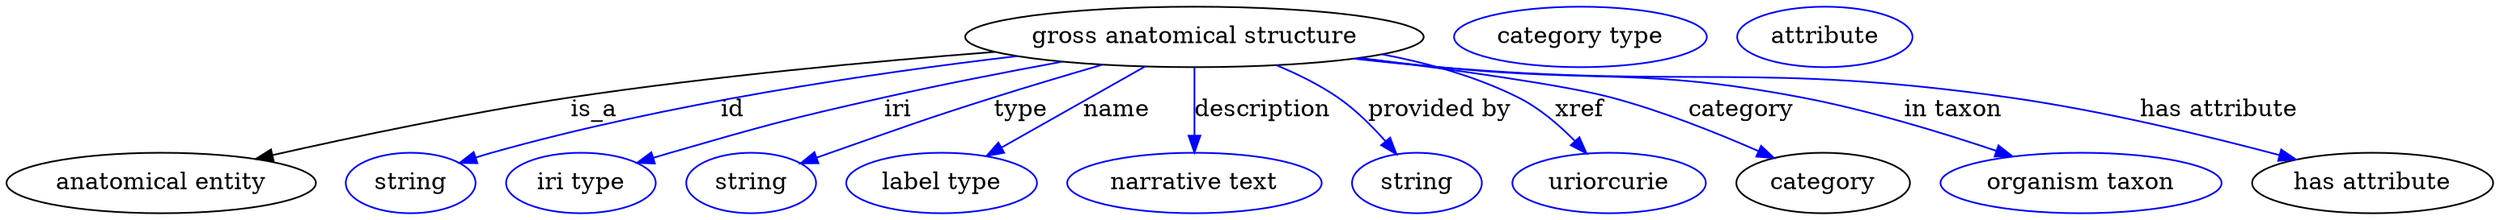 digraph {
	graph [bb="0,0,1475.1,123"];
	node [label="\N"];
	"gross anatomical structure"	[height=0.5,
		label="gross anatomical structure",
		pos="704.64,105",
		width=3.7733];
	"anatomical entity"	[height=0.5,
		pos="91.642,18",
		width=2.5456];
	"gross anatomical structure" -> "anatomical entity"	[label=is_a,
		lp="348.64,61.5",
		pos="e,147.8,32.362 586.35,96.1 513.52,90.421 418.39,81.54 334.64,69 274.27,59.96 206.26,45.604 157.58,34.589"];
	id	[color=blue,
		height=0.5,
		label=string,
		pos="239.64,18",
		width=1.0652];
	"gross anatomical structure" -> id	[color=blue,
		label=id,
		lp="430.64,61.5",
		pos="e,268.64,29.948 599.52,93.583 514.32,83.543 391.75,65.457 287.64,36 284.54,35.121 281.34,34.148 278.14,33.124",
		style=solid];
	iri	[color=blue,
		height=0.5,
		label="iri type",
		pos="340.64,18",
		width=1.2277];
	"gross anatomical structure" -> iri	[color=blue,
		label=iri,
		lp="528.64,61.5",
		pos="e,374.27,29.865 626.06,90.271 593.35,84.241 555.06,76.77 520.64,69 464.17,56.251 450.27,52.03 394.64,36 391.13,34.988 387.5,33.911 \
383.86,32.81",
		style=solid];
	type	[color=blue,
		height=0.5,
		label=string,
		pos="441.64,18",
		width=1.0652];
	"gross anatomical structure" -> type	[color=blue,
		label=type,
		lp="601.64,61.5",
		pos="e,470.94,29.697 649.99,88.447 629.73,82.542 606.58,75.638 585.64,69 542.23,55.239 531.61,51.079 488.64,36 485.96,35.057 483.19,34.077 \
480.4,33.084",
		style=solid];
	name	[color=blue,
		height=0.5,
		label="label type",
		pos="554.64,18",
		width=1.5707];
	"gross anatomical structure" -> name	[color=blue,
		label=name,
		lp="658.64,61.5",
		pos="e,581.33,34.123 675.36,87.409 650.96,73.58 616.11,53.831 590.12,39.104",
		style=solid];
	description	[color=blue,
		height=0.5,
		label="narrative text",
		pos="704.64,18",
		width=2.0943];
	"gross anatomical structure" -> description	[color=blue,
		label=description,
		lp="745.14,61.5",
		pos="e,704.64,36.175 704.64,86.799 704.64,75.163 704.64,59.548 704.64,46.237",
		style=solid];
	"provided by"	[color=blue,
		height=0.5,
		label=string,
		pos="836.64,18",
		width=1.0652];
	"gross anatomical structure" -> "provided by"	[color=blue,
		label="provided by",
		lp="850.14,61.5",
		pos="e,824.52,35.129 753.24,88.135 765.66,82.991 778.6,76.608 789.64,69 800.11,61.784 810.02,51.893 818.02,42.813",
		style=solid];
	xref	[color=blue,
		height=0.5,
		label=uriorcurie,
		pos="950.64,18",
		width=1.5887];
	"gross anatomical structure" -> xref	[color=blue,
		label=xref,
		lp="933.14,61.5",
		pos="e,937.28,35.567 815.97,94.645 843.34,89.432 871.87,81.387 896.64,69 909.27,62.688 921.05,52.513 930.37,42.985",
		style=solid];
	category	[height=0.5,
		pos="1077.6,18",
		width=1.4263];
	"gross anatomical structure" -> category	[color=blue,
		label=category,
		lp="1029.1,61.5",
		pos="e,1048.5,32.85 802.59,92.518 858.96,85.439 923.96,76.342 951.64,69 981.87,60.984 1014.7,47.82 1039.2,37.012",
		style=solid];
	"in taxon"	[color=blue,
		height=0.5,
		label="organism taxon",
		pos="1230.6,18",
		width=2.3109];
	"gross anatomical structure" -> "in taxon"	[color=blue,
		label="in taxon",
		lp="1154.6,61.5",
		pos="e,1190,33.859 800.92,92.259 817.17,90.407 833.88,88.583 849.64,87 945.05,77.416 970.44,86.925 1064.6,69 1104.2,61.479 1147.7,48.18 \
1180.2,37.187",
		style=solid];
	"has attribute"	[height=0.5,
		pos="1403.6,18",
		width=1.9859];
	"gross anatomical structure" -> "has attribute"	[color=blue,
		label="has attribute",
		lp="1312.6,61.5",
		pos="e,1358.1,31.97 799.32,92.022 816.07,90.155 833.35,88.387 849.64,87 999.53,74.235 1038.7,90.043 1187.6,69 1243,61.183 1305,46.15 \
1348.4,34.6",
		style=solid];
	"named thing_category"	[color=blue,
		height=0.5,
		label="category type",
		pos="933.64,105",
		width=2.0762];
	"organismal entity_has attribute"	[color=blue,
		height=0.5,
		label=attribute,
		pos="1078.6,105",
		width=1.4443];
}
